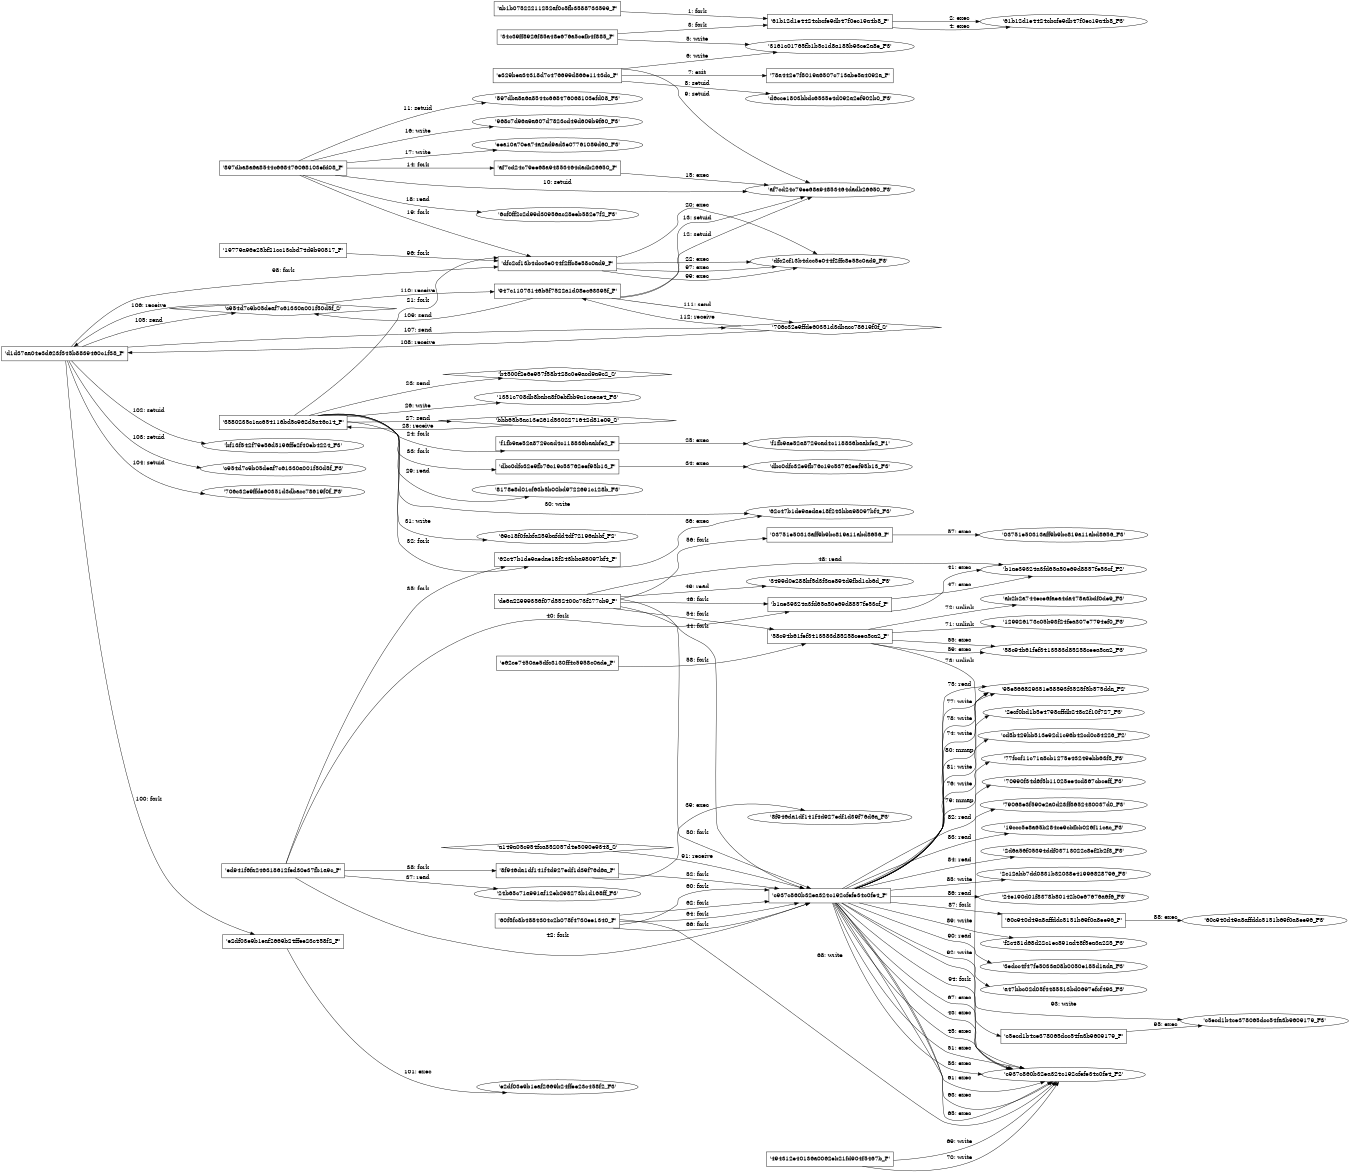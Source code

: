 digraph "D:\Learning\Paper\apt\基于CTI的攻击预警\Dataset\攻击图\ASGfromALLCTI\Neurevt trojan takes aim at Mexican users.dot" {
rankdir="LR"
size="9"
fixedsize="false"
splines="true"
nodesep=0.3
ranksep=0
fontsize=10
overlap="scalexy"
engine= "neato"
	"'ab1b07522211252af0c5fb3588733599_P'" [node_type=Process shape=box]
	"'61b12d1e4424cbcfe9db47f0ec19a4b8_P'" [node_type=Process shape=box]
	"'ab1b07522211252af0c5fb3588733599_P'" -> "'61b12d1e4424cbcfe9db47f0ec19a4b8_P'" [label="1: fork"]
	"'61b12d1e4424cbcfe9db47f0ec19a4b8_P'" [node_type=Process shape=box]
	"'61b12d1e4424cbcfe9db47f0ec19a4b8_F3'" [node_type=File shape=ellipse]
	"'61b12d1e4424cbcfe9db47f0ec19a4b8_P'" -> "'61b12d1e4424cbcfe9db47f0ec19a4b8_F3'" [label="2: exec"]
	"'34c39ff8926f85a48e676a5cefb4f885_P'" [node_type=Process shape=box]
	"'61b12d1e4424cbcfe9db47f0ec19a4b8_P'" [node_type=Process shape=box]
	"'34c39ff8926f85a48e676a5cefb4f885_P'" -> "'61b12d1e4424cbcfe9db47f0ec19a4b8_P'" [label="3: fork"]
	"'61b12d1e4424cbcfe9db47f0ec19a4b8_P'" [node_type=Process shape=box]
	"'61b12d1e4424cbcfe9db47f0ec19a4b8_F3'" [node_type=File shape=ellipse]
	"'61b12d1e4424cbcfe9db47f0ec19a4b8_P'" -> "'61b12d1e4424cbcfe9db47f0ec19a4b8_F3'" [label="4: exec"]
	"'3161c01765fb1b5c1d8a185b93ce2a8e_F3'" [node_type=file shape=ellipse]
	"'34c39ff8926f85a48e676a5cefb4f885_P'" [node_type=Process shape=box]
	"'34c39ff8926f85a48e676a5cefb4f885_P'" -> "'3161c01765fb1b5c1d8a185b93ce2a8e_F3'" [label="5: write"]
	"'3161c01765fb1b5c1d8a185b93ce2a8e_F3'" [node_type=file shape=ellipse]
	"'e329bea34318d7c476699d866e1143dc_P'" [node_type=Process shape=box]
	"'e329bea34318d7c476699d866e1143dc_P'" -> "'3161c01765fb1b5c1d8a185b93ce2a8e_F3'" [label="6: write"]
	"'e329bea34318d7c476699d866e1143dc_P'" [node_type=Process shape=box]
	"'78a442e7f8019a6507c713abe5a4092a_P'" [node_type=Process shape=box]
	"'e329bea34318d7c476699d866e1143dc_P'" -> "'78a442e7f8019a6507c713abe5a4092a_P'" [label="7: exit"]
	"'d6cce1803bbdc6535e4d092a2ef902b0_F3'" [node_type=file shape=ellipse]
	"'e329bea34318d7c476699d866e1143dc_P'" [node_type=Process shape=box]
	"'e329bea34318d7c476699d866e1143dc_P'" -> "'d6cce1803bbdc6535e4d092a2ef902b0_F3'" [label="8: setuid"]
	"'af7cd24c79ee68a94853464dadb26650_F3'" [node_type=file shape=ellipse]
	"'e329bea34318d7c476699d866e1143dc_P'" [node_type=Process shape=box]
	"'e329bea34318d7c476699d866e1143dc_P'" -> "'af7cd24c79ee68a94853464dadb26650_F3'" [label="9: setuid"]
	"'af7cd24c79ee68a94853464dadb26650_F3'" [node_type=file shape=ellipse]
	"'897dba8a6a8544c668476068103efd08_P'" [node_type=Process shape=box]
	"'897dba8a6a8544c668476068103efd08_P'" -> "'af7cd24c79ee68a94853464dadb26650_F3'" [label="10: setuid"]
	"'897dba8a6a8544c668476068103efd08_F3'" [node_type=file shape=ellipse]
	"'897dba8a6a8544c668476068103efd08_P'" [node_type=Process shape=box]
	"'897dba8a6a8544c668476068103efd08_P'" -> "'897dba8a6a8544c668476068103efd08_F3'" [label="11: setuid"]
	"'af7cd24c79ee68a94853464dadb26650_F3'" [node_type=file shape=ellipse]
	"'947c11073146b5f7522a1d08ec63395f_P'" [node_type=Process shape=box]
	"'947c11073146b5f7522a1d08ec63395f_P'" -> "'af7cd24c79ee68a94853464dadb26650_F3'" [label="12: setuid"]
	"'af7cd24c79ee68a94853464dadb26650_F3'" [node_type=file shape=ellipse]
	"'947c11073146b5f7522a1d08ec63395f_P'" [node_type=Process shape=box]
	"'947c11073146b5f7522a1d08ec63395f_P'" -> "'af7cd24c79ee68a94853464dadb26650_F3'" [label="13: setuid"]
	"'897dba8a6a8544c668476068103efd08_P'" [node_type=Process shape=box]
	"'af7cd24c79ee68a94853464dadb26650_P'" [node_type=Process shape=box]
	"'897dba8a6a8544c668476068103efd08_P'" -> "'af7cd24c79ee68a94853464dadb26650_P'" [label="14: fork"]
	"'af7cd24c79ee68a94853464dadb26650_P'" [node_type=Process shape=box]
	"'af7cd24c79ee68a94853464dadb26650_F3'" [node_type=File shape=ellipse]
	"'af7cd24c79ee68a94853464dadb26650_P'" -> "'af7cd24c79ee68a94853464dadb26650_F3'" [label="15: exec"]
	"'968c7d96a9a607d7823cd49d609b9f60_F3'" [node_type=file shape=ellipse]
	"'897dba8a6a8544c668476068103efd08_P'" [node_type=Process shape=box]
	"'897dba8a6a8544c668476068103efd08_P'" -> "'968c7d96a9a607d7823cd49d609b9f60_F3'" [label="16: write"]
	"'eea10a70ea74a2ad9ad3e07761089d60_F3'" [node_type=file shape=ellipse]
	"'897dba8a6a8544c668476068103efd08_P'" [node_type=Process shape=box]
	"'897dba8a6a8544c668476068103efd08_P'" -> "'eea10a70ea74a2ad9ad3e07761089d60_F3'" [label="17: write"]
	"'6cf0ff2c2d99d30956ac28eeb582e7f2_F3'" [node_type=file shape=ellipse]
	"'897dba8a6a8544c668476068103efd08_P'" [node_type=Process shape=box]
	"'897dba8a6a8544c668476068103efd08_P'" -> "'6cf0ff2c2d99d30956ac28eeb582e7f2_F3'" [label="18: read"]
	"'897dba8a6a8544c668476068103efd08_P'" [node_type=Process shape=box]
	"'dfc2cf13b4dcc5e044f2ffc8e58c0ad9_P'" [node_type=Process shape=box]
	"'897dba8a6a8544c668476068103efd08_P'" -> "'dfc2cf13b4dcc5e044f2ffc8e58c0ad9_P'" [label="19: fork"]
	"'dfc2cf13b4dcc5e044f2ffc8e58c0ad9_P'" [node_type=Process shape=box]
	"'dfc2cf13b4dcc5e044f2ffc8e58c0ad9_F3'" [node_type=File shape=ellipse]
	"'dfc2cf13b4dcc5e044f2ffc8e58c0ad9_P'" -> "'dfc2cf13b4dcc5e044f2ffc8e58c0ad9_F3'" [label="20: exec"]
	"'3580235c1ac654116bd5c962d5a46c14_P'" [node_type=Process shape=box]
	"'dfc2cf13b4dcc5e044f2ffc8e58c0ad9_P'" [node_type=Process shape=box]
	"'3580235c1ac654116bd5c962d5a46c14_P'" -> "'dfc2cf13b4dcc5e044f2ffc8e58c0ad9_P'" [label="21: fork"]
	"'dfc2cf13b4dcc5e044f2ffc8e58c0ad9_P'" [node_type=Process shape=box]
	"'dfc2cf13b4dcc5e044f2ffc8e58c0ad9_F3'" [node_type=File shape=ellipse]
	"'dfc2cf13b4dcc5e044f2ffc8e58c0ad9_P'" -> "'dfc2cf13b4dcc5e044f2ffc8e58c0ad9_F3'" [label="22: exec"]
	"'b4500f2e6e957f58b428c0e9acd9a9c2_S'" [node_type=Socket shape=diamond]
	"'3580235c1ac654116bd5c962d5a46c14_P'" [node_type=Process shape=box]
	"'3580235c1ac654116bd5c962d5a46c14_P'" -> "'b4500f2e6e957f58b428c0e9acd9a9c2_S'" [label="23: send"]
	"'3580235c1ac654116bd5c962d5a46c14_P'" [node_type=Process shape=box]
	"'f1fb9ae52a8729cad4c118836baabfe2_P'" [node_type=Process shape=box]
	"'3580235c1ac654116bd5c962d5a46c14_P'" -> "'f1fb9ae52a8729cad4c118836baabfe2_P'" [label="24: fork"]
	"'f1fb9ae52a8729cad4c118836baabfe2_P'" [node_type=Process shape=box]
	"'f1fb9ae52a8729cad4c118836baabfe2_F1'" [node_type=File shape=ellipse]
	"'f1fb9ae52a8729cad4c118836baabfe2_P'" -> "'f1fb9ae52a8729cad4c118836baabfe2_F1'" [label="25: exec"]
	"'1351c708db8baba8f0ebfbb9a1caeae4_F3'" [node_type=file shape=ellipse]
	"'3580235c1ac654116bd5c962d5a46c14_P'" [node_type=Process shape=box]
	"'3580235c1ac654116bd5c962d5a46c14_P'" -> "'1351c708db8baba8f0ebfbb9a1caeae4_F3'" [label="26: write"]
	"'bbb65b5ac13e261d5302271642d81e09_S'" [node_type=Socket shape=diamond]
	"'3580235c1ac654116bd5c962d5a46c14_P'" [node_type=Process shape=box]
	"'3580235c1ac654116bd5c962d5a46c14_P'" -> "'bbb65b5ac13e261d5302271642d81e09_S'" [label="27: send"]
	"'bbb65b5ac13e261d5302271642d81e09_S'" -> "'3580235c1ac654116bd5c962d5a46c14_P'" [label="28: receive"]
	"'8178e8d01cf63b5b00bd9722691c128b_F3'" [node_type=file shape=ellipse]
	"'3580235c1ac654116bd5c962d5a46c14_P'" [node_type=Process shape=box]
	"'3580235c1ac654116bd5c962d5a46c14_P'" -> "'8178e8d01cf63b5b00bd9722691c128b_F3'" [label="29: read"]
	"'62c47b1de9aedae18f243bba98097bf4_F3'" [node_type=file shape=ellipse]
	"'3580235c1ac654116bd5c962d5a46c14_P'" [node_type=Process shape=box]
	"'3580235c1ac654116bd5c962d5a46c14_P'" -> "'62c47b1de9aedae18f243bba98097bf4_F3'" [label="30: write"]
	"'69c18f0fabfa259bafdd4df72196abbf_F2'" [node_type=file shape=ellipse]
	"'3580235c1ac654116bd5c962d5a46c14_P'" [node_type=Process shape=box]
	"'3580235c1ac654116bd5c962d5a46c14_P'" -> "'69c18f0fabfa259bafdd4df72196abbf_F2'" [label="31: write"]
	"'3580235c1ac654116bd5c962d5a46c14_P'" [node_type=Process shape=box]
	"'62c47b1de9aedae18f243bba98097bf4_P'" [node_type=Process shape=box]
	"'3580235c1ac654116bd5c962d5a46c14_P'" -> "'62c47b1de9aedae18f243bba98097bf4_P'" [label="32: fork"]
	"'3580235c1ac654116bd5c962d5a46c14_P'" [node_type=Process shape=box]
	"'dbc0dfc32e9fb76c19c53762eef95b13_P'" [node_type=Process shape=box]
	"'3580235c1ac654116bd5c962d5a46c14_P'" -> "'dbc0dfc32e9fb76c19c53762eef95b13_P'" [label="33: fork"]
	"'dbc0dfc32e9fb76c19c53762eef95b13_P'" [node_type=Process shape=box]
	"'dbc0dfc32e9fb76c19c53762eef95b13_F3'" [node_type=File shape=ellipse]
	"'dbc0dfc32e9fb76c19c53762eef95b13_P'" -> "'dbc0dfc32e9fb76c19c53762eef95b13_F3'" [label="34: exec"]
	"'ed941f6fa246318612fed30e37fb1a9c_P'" [node_type=Process shape=box]
	"'62c47b1de9aedae18f243bba98097bf4_P'" [node_type=Process shape=box]
	"'ed941f6fa246318612fed30e37fb1a9c_P'" -> "'62c47b1de9aedae18f243bba98097bf4_P'" [label="35: fork"]
	"'62c47b1de9aedae18f243bba98097bf4_P'" [node_type=Process shape=box]
	"'62c47b1de9aedae18f243bba98097bf4_F3'" [node_type=File shape=ellipse]
	"'62c47b1de9aedae18f243bba98097bf4_P'" -> "'62c47b1de9aedae18f243bba98097bf4_F3'" [label="36: exec"]
	"'24b65c71a991af12eb298273b1d168ff_F3'" [node_type=file shape=ellipse]
	"'ed941f6fa246318612fed30e37fb1a9c_P'" [node_type=Process shape=box]
	"'ed941f6fa246318612fed30e37fb1a9c_P'" -> "'24b65c71a991af12eb298273b1d168ff_F3'" [label="37: read"]
	"'ed941f6fa246318612fed30e37fb1a9c_P'" [node_type=Process shape=box]
	"'8f946da1df141f4d927edf1d39f76d6a_P'" [node_type=Process shape=box]
	"'ed941f6fa246318612fed30e37fb1a9c_P'" -> "'8f946da1df141f4d927edf1d39f76d6a_P'" [label="38: fork"]
	"'8f946da1df141f4d927edf1d39f76d6a_P'" [node_type=Process shape=box]
	"'8f946da1df141f4d927edf1d39f76d6a_F3'" [node_type=File shape=ellipse]
	"'8f946da1df141f4d927edf1d39f76d6a_P'" -> "'8f946da1df141f4d927edf1d39f76d6a_F3'" [label="39: exec"]
	"'ed941f6fa246318612fed30e37fb1a9c_P'" [node_type=Process shape=box]
	"'b1ae39324a3fd65a50e69d8857fe53cf_P'" [node_type=Process shape=box]
	"'ed941f6fa246318612fed30e37fb1a9c_P'" -> "'b1ae39324a3fd65a50e69d8857fe53cf_P'" [label="40: fork"]
	"'b1ae39324a3fd65a50e69d8857fe53cf_P'" [node_type=Process shape=box]
	"'b1ae39324a3fd65a50e69d8857fe53cf_F2'" [node_type=File shape=ellipse]
	"'b1ae39324a3fd65a50e69d8857fe53cf_P'" -> "'b1ae39324a3fd65a50e69d8857fe53cf_F2'" [label="41: exec"]
	"'ed941f6fa246318612fed30e37fb1a9c_P'" [node_type=Process shape=box]
	"'c937c860b32ea324c192cfefe34c0fe4_P'" [node_type=Process shape=box]
	"'ed941f6fa246318612fed30e37fb1a9c_P'" -> "'c937c860b32ea324c192cfefe34c0fe4_P'" [label="42: fork"]
	"'c937c860b32ea324c192cfefe34c0fe4_P'" [node_type=Process shape=box]
	"'c937c860b32ea324c192cfefe34c0fe4_F2'" [node_type=File shape=ellipse]
	"'c937c860b32ea324c192cfefe34c0fe4_P'" -> "'c937c860b32ea324c192cfefe34c0fe4_F2'" [label="43: exec"]
	"'de6a22999356f07d552400c73f277cb9_P'" [node_type=Process shape=box]
	"'c937c860b32ea324c192cfefe34c0fe4_P'" [node_type=Process shape=box]
	"'de6a22999356f07d552400c73f277cb9_P'" -> "'c937c860b32ea324c192cfefe34c0fe4_P'" [label="44: fork"]
	"'c937c860b32ea324c192cfefe34c0fe4_P'" [node_type=Process shape=box]
	"'c937c860b32ea324c192cfefe34c0fe4_F2'" [node_type=File shape=ellipse]
	"'c937c860b32ea324c192cfefe34c0fe4_P'" -> "'c937c860b32ea324c192cfefe34c0fe4_F2'" [label="45: exec"]
	"'de6a22999356f07d552400c73f277cb9_P'" [node_type=Process shape=box]
	"'b1ae39324a3fd65a50e69d8857fe53cf_P'" [node_type=Process shape=box]
	"'de6a22999356f07d552400c73f277cb9_P'" -> "'b1ae39324a3fd65a50e69d8857fe53cf_P'" [label="46: fork"]
	"'b1ae39324a3fd65a50e69d8857fe53cf_P'" [node_type=Process shape=box]
	"'b1ae39324a3fd65a50e69d8857fe53cf_F2'" [node_type=File shape=ellipse]
	"'b1ae39324a3fd65a50e69d8857fe53cf_P'" -> "'b1ae39324a3fd65a50e69d8857fe53cf_F2'" [label="47: exec"]
	"'b1ae39324a3fd65a50e69d8857fe53cf_F2'" [node_type=file shape=ellipse]
	"'de6a22999356f07d552400c73f277cb9_P'" [node_type=Process shape=box]
	"'de6a22999356f07d552400c73f277cb9_P'" -> "'b1ae39324a3fd65a50e69d8857fe53cf_F2'" [label="48: read"]
	"'3499d0e288bf5d3f3ae894d9fbd1cb6d_F3'" [node_type=file shape=ellipse]
	"'de6a22999356f07d552400c73f277cb9_P'" [node_type=Process shape=box]
	"'de6a22999356f07d552400c73f277cb9_P'" -> "'3499d0e288bf5d3f3ae894d9fbd1cb6d_F3'" [label="49: read"]
	"'de6a22999356f07d552400c73f277cb9_P'" [node_type=Process shape=box]
	"'c937c860b32ea324c192cfefe34c0fe4_P'" [node_type=Process shape=box]
	"'de6a22999356f07d552400c73f277cb9_P'" -> "'c937c860b32ea324c192cfefe34c0fe4_P'" [label="50: fork"]
	"'c937c860b32ea324c192cfefe34c0fe4_P'" [node_type=Process shape=box]
	"'c937c860b32ea324c192cfefe34c0fe4_F2'" [node_type=File shape=ellipse]
	"'c937c860b32ea324c192cfefe34c0fe4_P'" -> "'c937c860b32ea324c192cfefe34c0fe4_F2'" [label="51: exec"]
	"'8f946da1df141f4d927edf1d39f76d6a_P'" [node_type=Process shape=box]
	"'c937c860b32ea324c192cfefe34c0fe4_P'" [node_type=Process shape=box]
	"'8f946da1df141f4d927edf1d39f76d6a_P'" -> "'c937c860b32ea324c192cfefe34c0fe4_P'" [label="52: fork"]
	"'c937c860b32ea324c192cfefe34c0fe4_P'" [node_type=Process shape=box]
	"'c937c860b32ea324c192cfefe34c0fe4_F2'" [node_type=File shape=ellipse]
	"'c937c860b32ea324c192cfefe34c0fe4_P'" -> "'c937c860b32ea324c192cfefe34c0fe4_F2'" [label="53: exec"]
	"'de6a22999356f07d552400c73f277cb9_P'" [node_type=Process shape=box]
	"'58c94b61fef3413583d85258ceea5ca2_P'" [node_type=Process shape=box]
	"'de6a22999356f07d552400c73f277cb9_P'" -> "'58c94b61fef3413583d85258ceea5ca2_P'" [label="54: fork"]
	"'58c94b61fef3413583d85258ceea5ca2_P'" [node_type=Process shape=box]
	"'58c94b61fef3413583d85258ceea5ca2_F3'" [node_type=File shape=ellipse]
	"'58c94b61fef3413583d85258ceea5ca2_P'" -> "'58c94b61fef3413583d85258ceea5ca2_F3'" [label="55: exec"]
	"'de6a22999356f07d552400c73f277cb9_P'" [node_type=Process shape=box]
	"'03751e50313aff9b9bc819a11abd8656_P'" [node_type=Process shape=box]
	"'de6a22999356f07d552400c73f277cb9_P'" -> "'03751e50313aff9b9bc819a11abd8656_P'" [label="56: fork"]
	"'03751e50313aff9b9bc819a11abd8656_P'" [node_type=Process shape=box]
	"'03751e50313aff9b9bc819a11abd8656_F3'" [node_type=File shape=ellipse]
	"'03751e50313aff9b9bc819a11abd8656_P'" -> "'03751e50313aff9b9bc819a11abd8656_F3'" [label="57: exec"]
	"'e62ce7450ae5dfc3130ff4c5958c0ade_P'" [node_type=Process shape=box]
	"'58c94b61fef3413583d85258ceea5ca2_P'" [node_type=Process shape=box]
	"'e62ce7450ae5dfc3130ff4c5958c0ade_P'" -> "'58c94b61fef3413583d85258ceea5ca2_P'" [label="58: fork"]
	"'58c94b61fef3413583d85258ceea5ca2_P'" [node_type=Process shape=box]
	"'58c94b61fef3413583d85258ceea5ca2_F3'" [node_type=File shape=ellipse]
	"'58c94b61fef3413583d85258ceea5ca2_P'" -> "'58c94b61fef3413583d85258ceea5ca2_F3'" [label="59: exec"]
	"'60f5fc8b4884304c2b078f4730ee1340_P'" [node_type=Process shape=box]
	"'c937c860b32ea324c192cfefe34c0fe4_P'" [node_type=Process shape=box]
	"'60f5fc8b4884304c2b078f4730ee1340_P'" -> "'c937c860b32ea324c192cfefe34c0fe4_P'" [label="60: fork"]
	"'c937c860b32ea324c192cfefe34c0fe4_P'" [node_type=Process shape=box]
	"'c937c860b32ea324c192cfefe34c0fe4_F2'" [node_type=File shape=ellipse]
	"'c937c860b32ea324c192cfefe34c0fe4_P'" -> "'c937c860b32ea324c192cfefe34c0fe4_F2'" [label="61: exec"]
	"'60f5fc8b4884304c2b078f4730ee1340_P'" [node_type=Process shape=box]
	"'c937c860b32ea324c192cfefe34c0fe4_P'" [node_type=Process shape=box]
	"'60f5fc8b4884304c2b078f4730ee1340_P'" -> "'c937c860b32ea324c192cfefe34c0fe4_P'" [label="62: fork"]
	"'c937c860b32ea324c192cfefe34c0fe4_P'" [node_type=Process shape=box]
	"'c937c860b32ea324c192cfefe34c0fe4_F2'" [node_type=File shape=ellipse]
	"'c937c860b32ea324c192cfefe34c0fe4_P'" -> "'c937c860b32ea324c192cfefe34c0fe4_F2'" [label="63: exec"]
	"'60f5fc8b4884304c2b078f4730ee1340_P'" [node_type=Process shape=box]
	"'c937c860b32ea324c192cfefe34c0fe4_P'" [node_type=Process shape=box]
	"'60f5fc8b4884304c2b078f4730ee1340_P'" -> "'c937c860b32ea324c192cfefe34c0fe4_P'" [label="64: fork"]
	"'c937c860b32ea324c192cfefe34c0fe4_P'" [node_type=Process shape=box]
	"'c937c860b32ea324c192cfefe34c0fe4_F2'" [node_type=File shape=ellipse]
	"'c937c860b32ea324c192cfefe34c0fe4_P'" -> "'c937c860b32ea324c192cfefe34c0fe4_F2'" [label="65: exec"]
	"'60f5fc8b4884304c2b078f4730ee1340_P'" [node_type=Process shape=box]
	"'c937c860b32ea324c192cfefe34c0fe4_P'" [node_type=Process shape=box]
	"'60f5fc8b4884304c2b078f4730ee1340_P'" -> "'c937c860b32ea324c192cfefe34c0fe4_P'" [label="66: fork"]
	"'c937c860b32ea324c192cfefe34c0fe4_P'" [node_type=Process shape=box]
	"'c937c860b32ea324c192cfefe34c0fe4_F2'" [node_type=File shape=ellipse]
	"'c937c860b32ea324c192cfefe34c0fe4_P'" -> "'c937c860b32ea324c192cfefe34c0fe4_F2'" [label="67: exec"]
	"'c937c860b32ea324c192cfefe34c0fe4_F2'" [node_type=file shape=ellipse]
	"'60f5fc8b4884304c2b078f4730ee1340_P'" [node_type=Process shape=box]
	"'60f5fc8b4884304c2b078f4730ee1340_P'" -> "'c937c860b32ea324c192cfefe34c0fe4_F2'" [label="68: write"]
	"'c937c860b32ea324c192cfefe34c0fe4_F2'" [node_type=file shape=ellipse]
	"'494312e40136a0062eb21fd904f5467b_P'" [node_type=Process shape=box]
	"'494312e40136a0062eb21fd904f5467b_P'" -> "'c937c860b32ea324c192cfefe34c0fe4_F2'" [label="69: write"]
	"'c937c860b32ea324c192cfefe34c0fe4_F2'" [node_type=file shape=ellipse]
	"'494312e40136a0062eb21fd904f5467b_P'" [node_type=Process shape=box]
	"'494312e40136a0062eb21fd904f5467b_P'" -> "'c937c860b32ea324c192cfefe34c0fe4_F2'" [label="70: write"]
	"'129926173c05b93f24fea307e7794ef0_F3'" [node_type=file shape=ellipse]
	"'58c94b61fef3413583d85258ceea5ca2_P'" [node_type=Process shape=box]
	"'58c94b61fef3413583d85258ceea5ca2_P'" -> "'129926173c05b93f24fea307e7794ef0_F3'" [label="71: unlink"]
	"'ab2b2a744ece6faea4da478a3bdf0de9_F3'" [node_type=file shape=ellipse]
	"'58c94b61fef3413583d85258ceea5ca2_P'" [node_type=Process shape=box]
	"'58c94b61fef3413583d85258ceea5ca2_P'" -> "'ab2b2a744ece6faea4da478a3bdf0de9_F3'" [label="72: unlink"]
	"'c937c860b32ea324c192cfefe34c0fe4_F2'" [node_type=file shape=ellipse]
	"'58c94b61fef3413583d85258ceea5ca2_P'" [node_type=Process shape=box]
	"'58c94b61fef3413583d85258ceea5ca2_P'" -> "'c937c860b32ea324c192cfefe34c0fe4_F2'" [label="73: unlink"]
	"'95e566829351e58593f3525f5b575dda_F2'" [node_type=file shape=ellipse]
	"'c937c860b32ea324c192cfefe34c0fe4_P'" [node_type=Process shape=box]
	"'c937c860b32ea324c192cfefe34c0fe4_P'" -> "'95e566829351e58593f3525f5b575dda_F2'" [label="74: write"]
	"'95e566829351e58593f3525f5b575dda_F2'" [node_type=file shape=ellipse]
	"'c937c860b32ea324c192cfefe34c0fe4_P'" [node_type=Process shape=box]
	"'c937c860b32ea324c192cfefe34c0fe4_P'" -> "'95e566829351e58593f3525f5b575dda_F2'" [label="75: read"]
	"'77fccf11c71a8cb1275e43249ebb63f5_F3'" [node_type=file shape=ellipse]
	"'c937c860b32ea324c192cfefe34c0fe4_P'" [node_type=Process shape=box]
	"'c937c860b32ea324c192cfefe34c0fe4_P'" -> "'77fccf11c71a8cb1275e43249ebb63f5_F3'" [label="76: write"]
	"'95e566829351e58593f3525f5b575dda_F2'" [node_type=file shape=ellipse]
	"'c937c860b32ea324c192cfefe34c0fe4_P'" [node_type=Process shape=box]
	"'c937c860b32ea324c192cfefe34c0fe4_P'" -> "'95e566829351e58593f3525f5b575dda_F2'" [label="77: write"]
	"'95e566829351e58593f3525f5b575dda_F2'" [node_type=file shape=ellipse]
	"'c937c860b32ea324c192cfefe34c0fe4_P'" [node_type=Process shape=box]
	"'c937c860b32ea324c192cfefe34c0fe4_P'" -> "'95e566829351e58593f3525f5b575dda_F2'" [label="78: write"]
	"'70990f34d6f5b11025ee4cd867cbceff_F3'" [node_type=file shape=ellipse]
	"'c937c860b32ea324c192cfefe34c0fe4_P'" [node_type=Process shape=box]
	"'c937c860b32ea324c192cfefe34c0fe4_P'" -> "'70990f34d6f5b11025ee4cd867cbceff_F3'" [label="79: mmap"]
	"'2ecf0bd1b5e4798cffdb248c2f10f727_F3'" [node_type=file shape=ellipse]
	"'c937c860b32ea324c192cfefe34c0fe4_P'" [node_type=Process shape=box]
	"'c937c860b32ea324c192cfefe34c0fe4_P'" -> "'2ecf0bd1b5e4798cffdb248c2f10f727_F3'" [label="80: mmap"]
	"'cd5b429bb513e92d1c96b42cd0c84226_F2'" [node_type=file shape=ellipse]
	"'c937c860b32ea324c192cfefe34c0fe4_P'" [node_type=Process shape=box]
	"'c937c860b32ea324c192cfefe34c0fe4_P'" -> "'cd5b429bb513e92d1c96b42cd0c84226_F2'" [label="81: write"]
	"'79068e3f590e2a0d23ff3652480037d0_F3'" [node_type=file shape=ellipse]
	"'c937c860b32ea324c192cfefe34c0fe4_P'" [node_type=Process shape=box]
	"'c937c860b32ea324c192cfefe34c0fe4_P'" -> "'79068e3f590e2a0d23ff3652480037d0_F3'" [label="82: read"]
	"'19ccc5e8a65b284ce9cbfbb026f11cac_F3'" [node_type=file shape=ellipse]
	"'c937c860b32ea324c192cfefe34c0fe4_P'" [node_type=Process shape=box]
	"'c937c860b32ea324c192cfefe34c0fe4_P'" -> "'19ccc5e8a65b284ce9cbfbb026f11cac_F3'" [label="83: read"]
	"'2d6a56f05394ddf03713022c8ef2b2f3_F3'" [node_type=file shape=ellipse]
	"'c937c860b32ea324c192cfefe34c0fe4_P'" [node_type=Process shape=box]
	"'c937c860b32ea324c192cfefe34c0fe4_P'" -> "'2d6a56f05394ddf03713022c8ef2b2f3_F3'" [label="84: read"]
	"'2c12abb7dd0831b32038e41996828796_F3'" [node_type=file shape=ellipse]
	"'c937c860b32ea324c192cfefe34c0fe4_P'" [node_type=Process shape=box]
	"'c937c860b32ea324c192cfefe34c0fe4_P'" -> "'2c12abb7dd0831b32038e41996828796_F3'" [label="85: write"]
	"'24e190d01f8378b80142b0e67676a6f6_F3'" [node_type=file shape=ellipse]
	"'c937c860b32ea324c192cfefe34c0fe4_P'" [node_type=Process shape=box]
	"'c937c860b32ea324c192cfefe34c0fe4_P'" -> "'24e190d01f8378b80142b0e67676a6f6_F3'" [label="86: read"]
	"'c937c860b32ea324c192cfefe34c0fe4_P'" [node_type=Process shape=box]
	"'60c940d49a8affddc5151b69f0a8ee96_P'" [node_type=Process shape=box]
	"'c937c860b32ea324c192cfefe34c0fe4_P'" -> "'60c940d49a8affddc5151b69f0a8ee96_P'" [label="87: fork"]
	"'60c940d49a8affddc5151b69f0a8ee96_P'" [node_type=Process shape=box]
	"'60c940d49a8affddc5151b69f0a8ee96_F3'" [node_type=File shape=ellipse]
	"'60c940d49a8affddc5151b69f0a8ee96_P'" -> "'60c940d49a8affddc5151b69f0a8ee96_F3'" [label="88: exec"]
	"'f2c481d68d22c1ec891ad48f5ea3a225_F3'" [node_type=file shape=ellipse]
	"'c937c860b32ea324c192cfefe34c0fe4_P'" [node_type=Process shape=box]
	"'c937c860b32ea324c192cfefe34c0fe4_P'" -> "'f2c481d68d22c1ec891ad48f5ea3a225_F3'" [label="89: write"]
	"'3edcc4f47fe5033a08b0050e185d1ada_F3'" [node_type=file shape=ellipse]
	"'c937c860b32ea324c192cfefe34c0fe4_P'" [node_type=Process shape=box]
	"'c937c860b32ea324c192cfefe34c0fe4_P'" -> "'3edcc4f47fe5033a08b0050e185d1ada_F3'" [label="90: read"]
	"'c937c860b32ea324c192cfefe34c0fe4_P'" [node_type=Process shape=box]
	"'a149a05c954fca852057d4e5090e9348_S'" [node_type=Socket shape=diamond]
	"'a149a05c954fca852057d4e5090e9348_S'" -> "'c937c860b32ea324c192cfefe34c0fe4_P'" [label="91: receive"]
	"'a47bbc02d05f4485513bd0697efcf493_F3'" [node_type=file shape=ellipse]
	"'c937c860b32ea324c192cfefe34c0fe4_P'" [node_type=Process shape=box]
	"'c937c860b32ea324c192cfefe34c0fe4_P'" -> "'a47bbc02d05f4485513bd0697efcf493_F3'" [label="92: write"]
	"'c5ecd1b4ce378065dcc54fa3b9609179_F3'" [node_type=file shape=ellipse]
	"'c937c860b32ea324c192cfefe34c0fe4_P'" [node_type=Process shape=box]
	"'c937c860b32ea324c192cfefe34c0fe4_P'" -> "'c5ecd1b4ce378065dcc54fa3b9609179_F3'" [label="93: write"]
	"'c937c860b32ea324c192cfefe34c0fe4_P'" [node_type=Process shape=box]
	"'c5ecd1b4ce378065dcc54fa3b9609179_P'" [node_type=Process shape=box]
	"'c937c860b32ea324c192cfefe34c0fe4_P'" -> "'c5ecd1b4ce378065dcc54fa3b9609179_P'" [label="94: fork"]
	"'c5ecd1b4ce378065dcc54fa3b9609179_P'" [node_type=Process shape=box]
	"'c5ecd1b4ce378065dcc54fa3b9609179_F3'" [node_type=File shape=ellipse]
	"'c5ecd1b4ce378065dcc54fa3b9609179_P'" -> "'c5ecd1b4ce378065dcc54fa3b9609179_F3'" [label="95: exec"]
	"'19779a96e25bf21cc13cbd74d9b90817_P'" [node_type=Process shape=box]
	"'dfc2cf13b4dcc5e044f2ffc8e58c0ad9_P'" [node_type=Process shape=box]
	"'19779a96e25bf21cc13cbd74d9b90817_P'" -> "'dfc2cf13b4dcc5e044f2ffc8e58c0ad9_P'" [label="96: fork"]
	"'dfc2cf13b4dcc5e044f2ffc8e58c0ad9_P'" [node_type=Process shape=box]
	"'dfc2cf13b4dcc5e044f2ffc8e58c0ad9_F3'" [node_type=File shape=ellipse]
	"'dfc2cf13b4dcc5e044f2ffc8e58c0ad9_P'" -> "'dfc2cf13b4dcc5e044f2ffc8e58c0ad9_F3'" [label="97: exec"]
	"'d1d37aa04e3d623f345b8839460c1f38_P'" [node_type=Process shape=box]
	"'dfc2cf13b4dcc5e044f2ffc8e58c0ad9_P'" [node_type=Process shape=box]
	"'d1d37aa04e3d623f345b8839460c1f38_P'" -> "'dfc2cf13b4dcc5e044f2ffc8e58c0ad9_P'" [label="98: fork"]
	"'dfc2cf13b4dcc5e044f2ffc8e58c0ad9_P'" [node_type=Process shape=box]
	"'dfc2cf13b4dcc5e044f2ffc8e58c0ad9_F3'" [node_type=File shape=ellipse]
	"'dfc2cf13b4dcc5e044f2ffc8e58c0ad9_P'" -> "'dfc2cf13b4dcc5e044f2ffc8e58c0ad9_F3'" [label="99: exec"]
	"'d1d37aa04e3d623f345b8839460c1f38_P'" [node_type=Process shape=box]
	"'e2df03e9b1eaf2669b24ffee23c458f2_P'" [node_type=Process shape=box]
	"'d1d37aa04e3d623f345b8839460c1f38_P'" -> "'e2df03e9b1eaf2669b24ffee23c458f2_P'" [label="100: fork"]
	"'e2df03e9b1eaf2669b24ffee23c458f2_P'" [node_type=Process shape=box]
	"'e2df03e9b1eaf2669b24ffee23c458f2_F3'" [node_type=File shape=ellipse]
	"'e2df03e9b1eaf2669b24ffee23c458f2_P'" -> "'e2df03e9b1eaf2669b24ffee23c458f2_F3'" [label="101: exec"]
	"'bf13f542f79e56d5196ffe2f40eb4224_F3'" [node_type=file shape=ellipse]
	"'d1d37aa04e3d623f345b8839460c1f38_P'" [node_type=Process shape=box]
	"'d1d37aa04e3d623f345b8839460c1f38_P'" -> "'bf13f542f79e56d5196ffe2f40eb4224_F3'" [label="102: setuid"]
	"'c954d7c9b05deaf7c61330a001f50d5f_F3'" [node_type=file shape=ellipse]
	"'d1d37aa04e3d623f345b8839460c1f38_P'" [node_type=Process shape=box]
	"'d1d37aa04e3d623f345b8839460c1f38_P'" -> "'c954d7c9b05deaf7c61330a001f50d5f_F3'" [label="103: setuid"]
	"'706c32e9ffde60351d3dbacc78619f0f_F3'" [node_type=file shape=ellipse]
	"'d1d37aa04e3d623f345b8839460c1f38_P'" [node_type=Process shape=box]
	"'d1d37aa04e3d623f345b8839460c1f38_P'" -> "'706c32e9ffde60351d3dbacc78619f0f_F3'" [label="104: setuid"]
	"'c954d7c9b05deaf7c61330a001f50d5f_S'" [node_type=Socket shape=diamond]
	"'d1d37aa04e3d623f345b8839460c1f38_P'" [node_type=Process shape=box]
	"'d1d37aa04e3d623f345b8839460c1f38_P'" -> "'c954d7c9b05deaf7c61330a001f50d5f_S'" [label="105: send"]
	"'c954d7c9b05deaf7c61330a001f50d5f_S'" -> "'d1d37aa04e3d623f345b8839460c1f38_P'" [label="106: receive"]
	"'706c32e9ffde60351d3dbacc78619f0f_S'" [node_type=Socket shape=diamond]
	"'d1d37aa04e3d623f345b8839460c1f38_P'" [node_type=Process shape=box]
	"'d1d37aa04e3d623f345b8839460c1f38_P'" -> "'706c32e9ffde60351d3dbacc78619f0f_S'" [label="107: send"]
	"'706c32e9ffde60351d3dbacc78619f0f_S'" -> "'d1d37aa04e3d623f345b8839460c1f38_P'" [label="108: receive"]
	"'c954d7c9b05deaf7c61330a001f50d5f_S'" [node_type=Socket shape=diamond]
	"'947c11073146b5f7522a1d08ec63395f_P'" [node_type=Process shape=box]
	"'947c11073146b5f7522a1d08ec63395f_P'" -> "'c954d7c9b05deaf7c61330a001f50d5f_S'" [label="109: send"]
	"'c954d7c9b05deaf7c61330a001f50d5f_S'" -> "'947c11073146b5f7522a1d08ec63395f_P'" [label="110: receive"]
	"'706c32e9ffde60351d3dbacc78619f0f_S'" [node_type=Socket shape=diamond]
	"'947c11073146b5f7522a1d08ec63395f_P'" [node_type=Process shape=box]
	"'947c11073146b5f7522a1d08ec63395f_P'" -> "'706c32e9ffde60351d3dbacc78619f0f_S'" [label="111: send"]
	"'706c32e9ffde60351d3dbacc78619f0f_S'" -> "'947c11073146b5f7522a1d08ec63395f_P'" [label="112: receive"]
}
